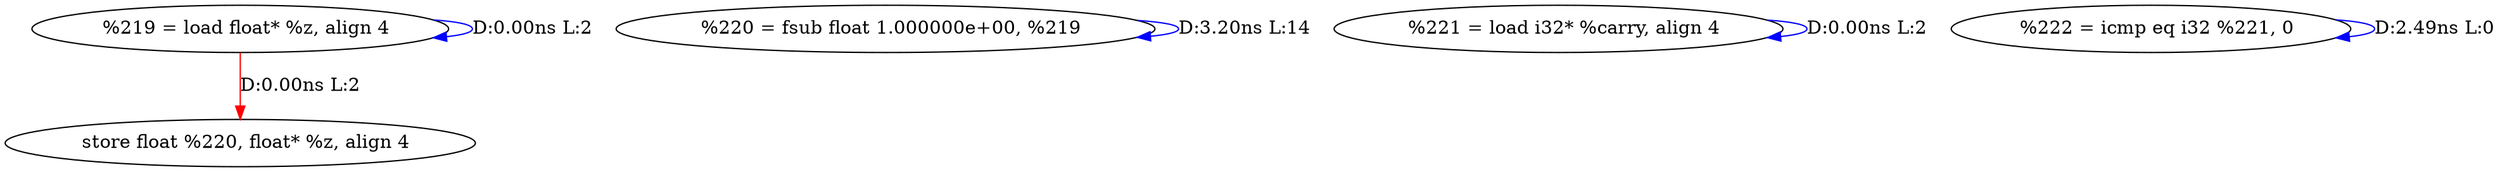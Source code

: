 digraph {
Node0x2d15ca0[label="  %219 = load float* %z, align 4"];
Node0x2d15ca0 -> Node0x2d15ca0[label="D:0.00ns L:2",color=blue];
Node0x2d15e60[label="  store float %220, float* %z, align 4"];
Node0x2d15ca0 -> Node0x2d15e60[label="D:0.00ns L:2",color=red];
Node0x2d15d80[label="  %220 = fsub float 1.000000e+00, %219"];
Node0x2d15d80 -> Node0x2d15d80[label="D:3.20ns L:14",color=blue];
Node0x2d15f40[label="  %221 = load i32* %carry, align 4"];
Node0x2d15f40 -> Node0x2d15f40[label="D:0.00ns L:2",color=blue];
Node0x2d16020[label="  %222 = icmp eq i32 %221, 0"];
Node0x2d16020 -> Node0x2d16020[label="D:2.49ns L:0",color=blue];
}
